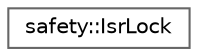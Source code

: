digraph "Graphical Class Hierarchy"
{
 // LATEX_PDF_SIZE
  bgcolor="transparent";
  edge [fontname=Helvetica,fontsize=10,labelfontname=Helvetica,labelfontsize=10];
  node [fontname=Helvetica,fontsize=10,shape=box,height=0.2,width=0.4];
  rankdir="LR";
  Node0 [id="Node000000",label="safety::IsrLock",height=0.2,width=0.4,color="grey40", fillcolor="white", style="filled",URL="$df/d78/classsafety_1_1IsrLock.html",tooltip=" "];
}
